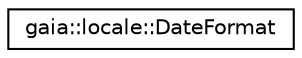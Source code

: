 digraph G
{
  edge [fontname="Helvetica",fontsize="10",labelfontname="Helvetica",labelfontsize="10"];
  node [fontname="Helvetica",fontsize="10",shape=record];
  rankdir=LR;
  Node1 [label="gaia::locale::DateFormat",height=0.2,width=0.4,color="black", fillcolor="white", style="filled",URL="$db/dae/classgaia_1_1locale_1_1_date_format.html",tooltip="This header file defines Date Format."];
}

